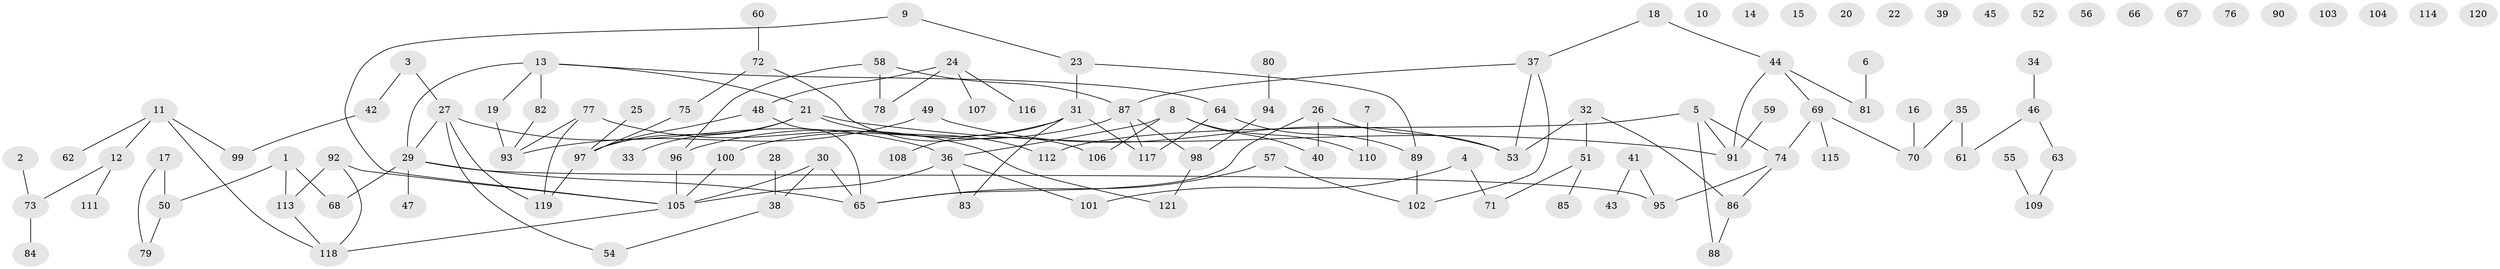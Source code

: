 // coarse degree distribution, {3: 0.07142857142857142, 2: 0.26785714285714285, 5: 0.05357142857142857, 4: 0.07142857142857142, 1: 0.14285714285714285, 6: 0.03571428571428571, 0: 0.30357142857142855, 12: 0.017857142857142856, 10: 0.017857142857142856, 7: 0.017857142857142856}
// Generated by graph-tools (version 1.1) at 2025/16/03/04/25 18:16:36]
// undirected, 121 vertices, 135 edges
graph export_dot {
graph [start="1"]
  node [color=gray90,style=filled];
  1;
  2;
  3;
  4;
  5;
  6;
  7;
  8;
  9;
  10;
  11;
  12;
  13;
  14;
  15;
  16;
  17;
  18;
  19;
  20;
  21;
  22;
  23;
  24;
  25;
  26;
  27;
  28;
  29;
  30;
  31;
  32;
  33;
  34;
  35;
  36;
  37;
  38;
  39;
  40;
  41;
  42;
  43;
  44;
  45;
  46;
  47;
  48;
  49;
  50;
  51;
  52;
  53;
  54;
  55;
  56;
  57;
  58;
  59;
  60;
  61;
  62;
  63;
  64;
  65;
  66;
  67;
  68;
  69;
  70;
  71;
  72;
  73;
  74;
  75;
  76;
  77;
  78;
  79;
  80;
  81;
  82;
  83;
  84;
  85;
  86;
  87;
  88;
  89;
  90;
  91;
  92;
  93;
  94;
  95;
  96;
  97;
  98;
  99;
  100;
  101;
  102;
  103;
  104;
  105;
  106;
  107;
  108;
  109;
  110;
  111;
  112;
  113;
  114;
  115;
  116;
  117;
  118;
  119;
  120;
  121;
  1 -- 50;
  1 -- 68;
  1 -- 113;
  2 -- 73;
  3 -- 27;
  3 -- 42;
  4 -- 71;
  4 -- 101;
  5 -- 74;
  5 -- 88;
  5 -- 91;
  5 -- 112;
  6 -- 81;
  7 -- 110;
  8 -- 36;
  8 -- 40;
  8 -- 106;
  8 -- 110;
  9 -- 23;
  9 -- 105;
  11 -- 12;
  11 -- 62;
  11 -- 99;
  11 -- 118;
  12 -- 73;
  12 -- 111;
  13 -- 19;
  13 -- 21;
  13 -- 29;
  13 -- 64;
  13 -- 82;
  16 -- 70;
  17 -- 50;
  17 -- 79;
  18 -- 37;
  18 -- 44;
  19 -- 93;
  21 -- 33;
  21 -- 91;
  21 -- 97;
  21 -- 112;
  23 -- 31;
  23 -- 89;
  24 -- 48;
  24 -- 78;
  24 -- 107;
  24 -- 116;
  25 -- 97;
  26 -- 40;
  26 -- 53;
  26 -- 65;
  27 -- 29;
  27 -- 36;
  27 -- 54;
  27 -- 119;
  28 -- 38;
  29 -- 47;
  29 -- 65;
  29 -- 68;
  29 -- 95;
  30 -- 38;
  30 -- 65;
  30 -- 105;
  31 -- 83;
  31 -- 100;
  31 -- 108;
  31 -- 117;
  32 -- 51;
  32 -- 53;
  32 -- 86;
  34 -- 46;
  35 -- 61;
  35 -- 70;
  36 -- 83;
  36 -- 101;
  36 -- 105;
  37 -- 53;
  37 -- 87;
  37 -- 102;
  38 -- 54;
  41 -- 43;
  41 -- 95;
  42 -- 99;
  44 -- 69;
  44 -- 81;
  44 -- 91;
  46 -- 61;
  46 -- 63;
  48 -- 65;
  48 -- 97;
  49 -- 53;
  49 -- 93;
  50 -- 79;
  51 -- 71;
  51 -- 85;
  55 -- 109;
  57 -- 65;
  57 -- 102;
  58 -- 78;
  58 -- 87;
  58 -- 96;
  59 -- 91;
  60 -- 72;
  63 -- 109;
  64 -- 89;
  64 -- 117;
  69 -- 70;
  69 -- 74;
  69 -- 115;
  72 -- 75;
  72 -- 106;
  73 -- 84;
  74 -- 86;
  74 -- 95;
  75 -- 97;
  77 -- 93;
  77 -- 119;
  77 -- 121;
  80 -- 94;
  82 -- 93;
  86 -- 88;
  87 -- 96;
  87 -- 98;
  87 -- 117;
  89 -- 102;
  92 -- 105;
  92 -- 113;
  92 -- 118;
  94 -- 98;
  96 -- 105;
  97 -- 119;
  98 -- 121;
  100 -- 105;
  105 -- 118;
  113 -- 118;
}
